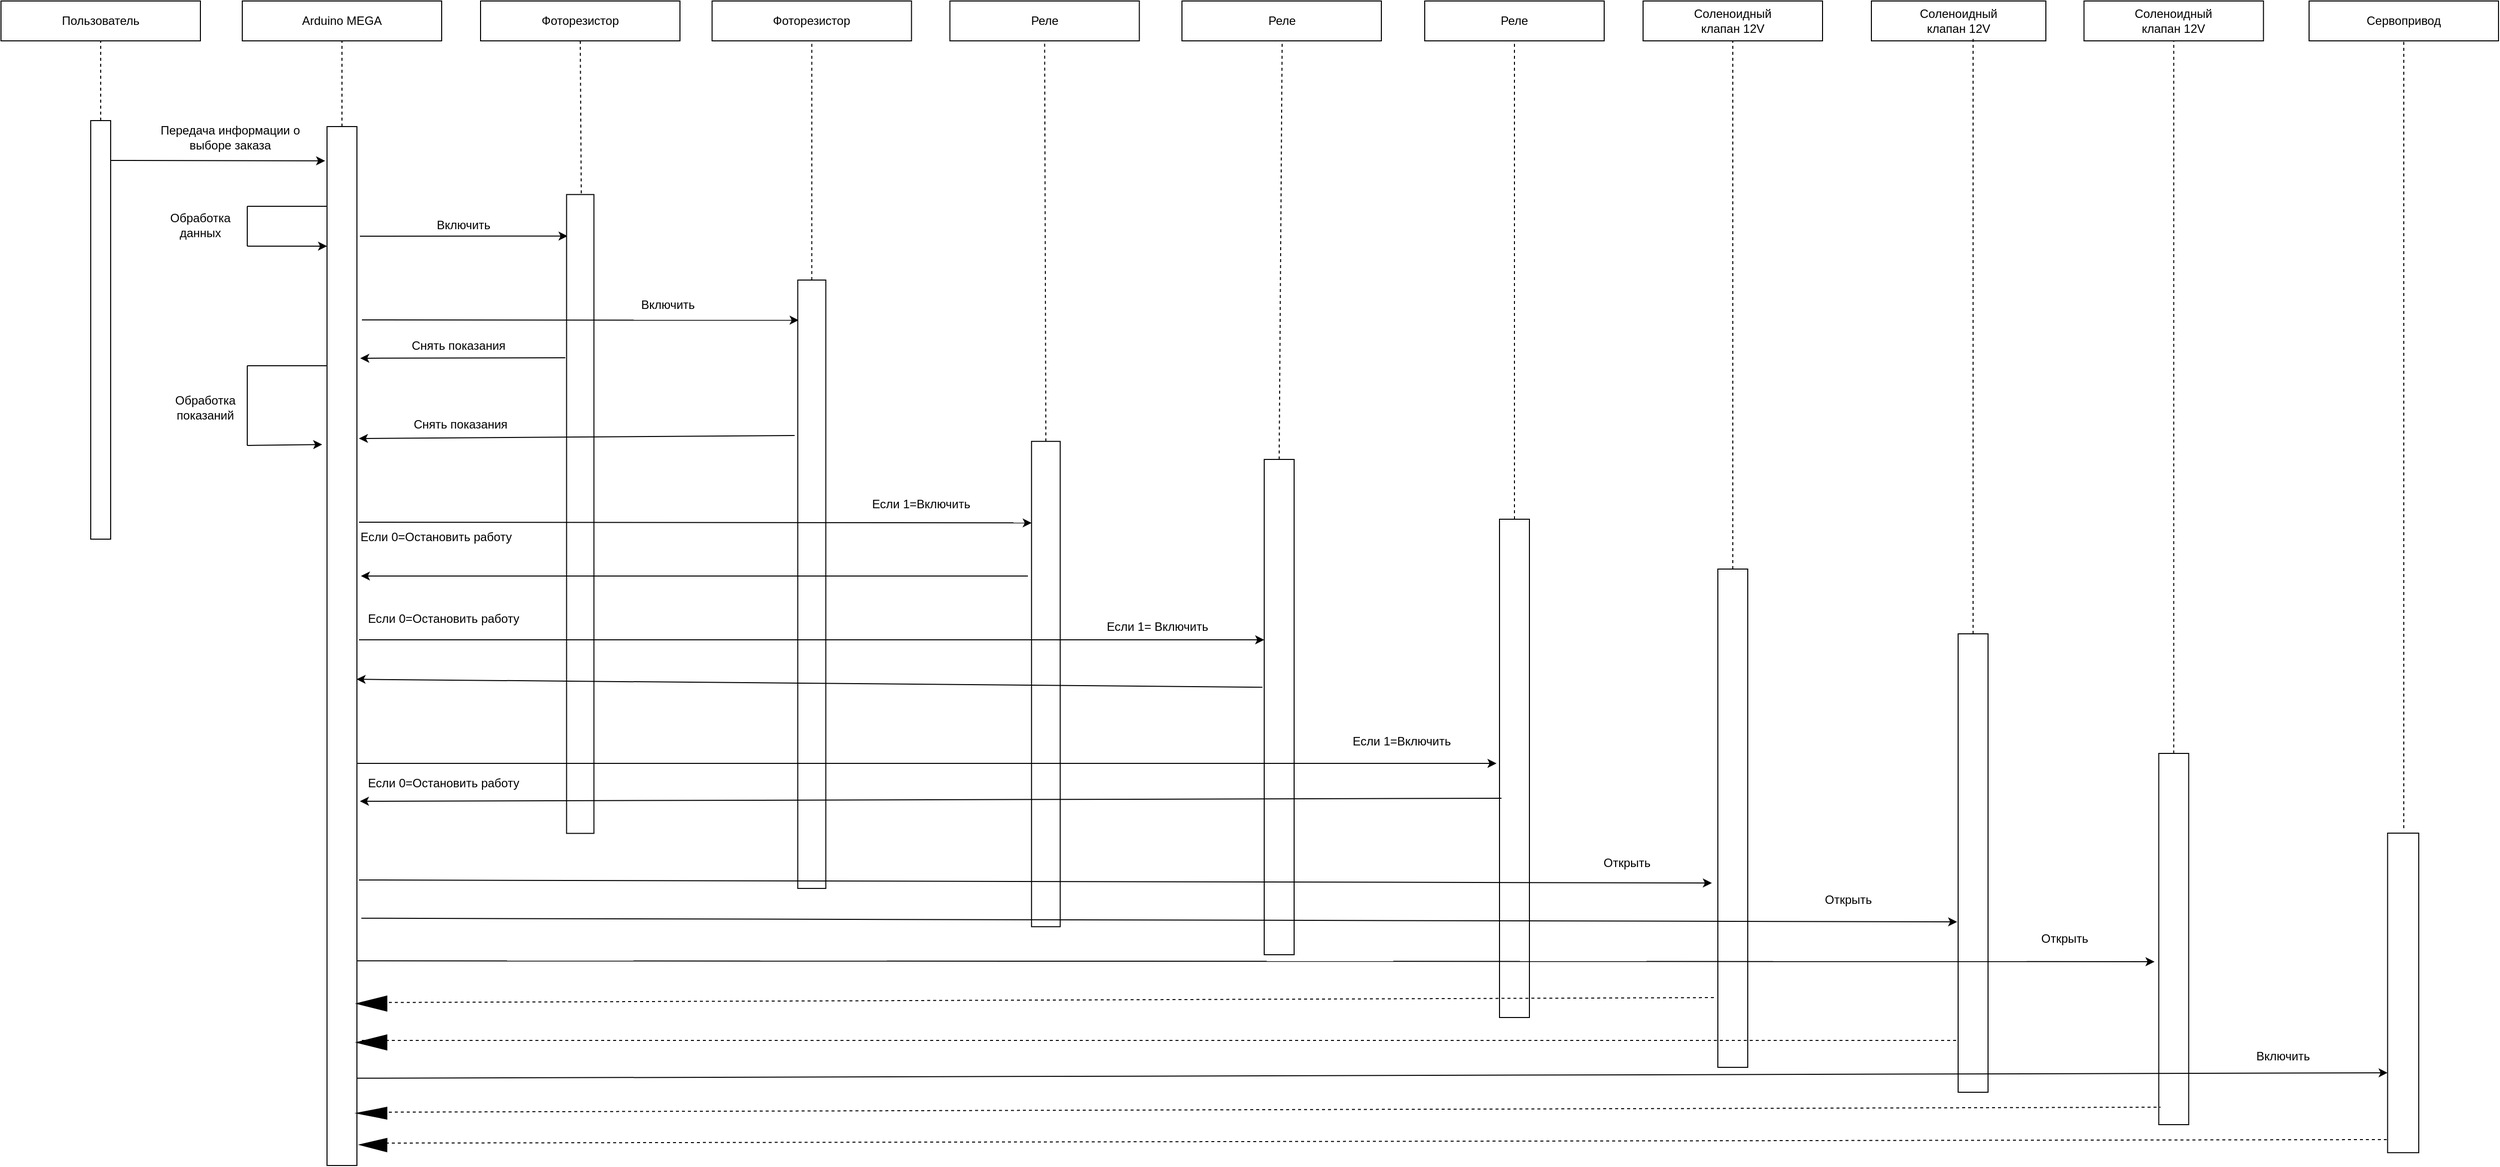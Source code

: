 <mxfile version="26.0.11">
  <diagram name="Страница — 1" id="V5dN5y3LcQ9VdGCVBi28">
    <mxGraphModel dx="1715" dy="743" grid="0" gridSize="10" guides="1" tooltips="1" connect="1" arrows="1" fold="1" page="1" pageScale="1" pageWidth="3300" pageHeight="4681" background="none" math="0" shadow="0">
      <root>
        <mxCell id="0" />
        <mxCell id="1" parent="0" />
        <mxCell id="sM11ofvP-9TDLn3Tv2qv-1" value="Пользователь" style="rounded=0;whiteSpace=wrap;html=1;" parent="1" vertex="1">
          <mxGeometry x="60" y="120" width="200" height="40" as="geometry" />
        </mxCell>
        <mxCell id="sM11ofvP-9TDLn3Tv2qv-2" value="" style="endArrow=none;dashed=1;html=1;rounded=0;" parent="1" edge="1">
          <mxGeometry width="50" height="50" relative="1" as="geometry">
            <mxPoint x="160" y="240" as="sourcePoint" />
            <mxPoint x="160" y="160" as="targetPoint" />
          </mxGeometry>
        </mxCell>
        <mxCell id="sM11ofvP-9TDLn3Tv2qv-3" value="" style="rounded=0;whiteSpace=wrap;html=1;rotation=-90;" parent="1" vertex="1">
          <mxGeometry x="-50" y="440" width="420" height="20" as="geometry" />
        </mxCell>
        <mxCell id="sM11ofvP-9TDLn3Tv2qv-4" value="" style="endArrow=classic;html=1;rounded=0;" parent="1" source="sM11ofvP-9TDLn3Tv2qv-7" edge="1">
          <mxGeometry width="50" height="50" relative="1" as="geometry">
            <mxPoint x="-3" y="286" as="sourcePoint" />
            <mxPoint x="387" y="286" as="targetPoint" />
          </mxGeometry>
        </mxCell>
        <mxCell id="sM11ofvP-9TDLn3Tv2qv-5" value="Передача информации о выборе заказа" style="text;html=1;align=center;verticalAlign=middle;whiteSpace=wrap;rounded=0;" parent="1" vertex="1">
          <mxGeometry x="205" y="242" width="170" height="30" as="geometry" />
        </mxCell>
        <mxCell id="sM11ofvP-9TDLn3Tv2qv-8" value="" style="endArrow=classic;html=1;rounded=0;entryX=0.967;entryY=-0.064;entryDx=0;entryDy=0;entryPerimeter=0;" parent="1" edge="1" target="sM11ofvP-9TDLn3Tv2qv-7">
          <mxGeometry width="50" height="50" relative="1" as="geometry">
            <mxPoint x="170" y="280" as="sourcePoint" />
            <mxPoint x="557" y="280" as="targetPoint" />
          </mxGeometry>
        </mxCell>
        <mxCell id="sM11ofvP-9TDLn3Tv2qv-7" value="" style="rounded=0;whiteSpace=wrap;html=1;rotation=-90;" parent="1" vertex="1">
          <mxGeometry x="-119.25" y="752.25" width="1042.5" height="30" as="geometry" />
        </mxCell>
        <mxCell id="sM11ofvP-9TDLn3Tv2qv-9" value="" style="endArrow=none;dashed=1;html=1;rounded=0;exitX=1;exitY=0.5;exitDx=0;exitDy=0;entryX=0.5;entryY=1;entryDx=0;entryDy=0;" parent="1" edge="1" target="o5CKal_ypGGCemgisbKP-1" source="sM11ofvP-9TDLn3Tv2qv-7">
          <mxGeometry width="50" height="50" relative="1" as="geometry">
            <mxPoint x="415.72" y="248" as="sourcePoint" />
            <mxPoint x="415.72" y="168" as="targetPoint" />
            <Array as="points" />
          </mxGeometry>
        </mxCell>
        <mxCell id="sM11ofvP-9TDLn3Tv2qv-11" value="" style="endArrow=none;html=1;rounded=0;" parent="1" edge="1">
          <mxGeometry width="50" height="50" relative="1" as="geometry">
            <mxPoint x="307" y="326" as="sourcePoint" />
            <mxPoint x="387" y="326" as="targetPoint" />
            <Array as="points">
              <mxPoint x="347" y="326" />
            </Array>
          </mxGeometry>
        </mxCell>
        <mxCell id="sM11ofvP-9TDLn3Tv2qv-13" value="" style="endArrow=classic;html=1;rounded=0;" parent="1" edge="1">
          <mxGeometry width="50" height="50" relative="1" as="geometry">
            <mxPoint x="307" y="366" as="sourcePoint" />
            <mxPoint x="387" y="366" as="targetPoint" />
          </mxGeometry>
        </mxCell>
        <mxCell id="sM11ofvP-9TDLn3Tv2qv-14" value="Обработка данных" style="text;html=1;align=center;verticalAlign=middle;whiteSpace=wrap;rounded=0;" parent="1" vertex="1">
          <mxGeometry x="215" y="330" width="90" height="30" as="geometry" />
        </mxCell>
        <mxCell id="sM11ofvP-9TDLn3Tv2qv-15" value="" style="endArrow=classic;html=1;rounded=0;entryX=0.935;entryY=0.035;entryDx=0;entryDy=0;entryPerimeter=0;" parent="1" target="sM11ofvP-9TDLn3Tv2qv-16" edge="1">
          <mxGeometry width="50" height="50" relative="1" as="geometry">
            <mxPoint x="420" y="356" as="sourcePoint" />
            <mxPoint x="855" y="360" as="targetPoint" />
          </mxGeometry>
        </mxCell>
        <mxCell id="sM11ofvP-9TDLn3Tv2qv-16" value="" style="rounded=0;whiteSpace=wrap;html=1;rotation=-90;" parent="1" vertex="1">
          <mxGeometry x="320.47" y="621" width="641.05" height="27.45" as="geometry" />
        </mxCell>
        <mxCell id="sM11ofvP-9TDLn3Tv2qv-17" value="Фоторезистор" style="rounded=0;whiteSpace=wrap;html=1;" parent="1" vertex="1">
          <mxGeometry x="541" y="120" width="200" height="40" as="geometry" />
        </mxCell>
        <mxCell id="sM11ofvP-9TDLn3Tv2qv-18" value="" style="endArrow=none;dashed=1;html=1;rounded=0;entryX=0.5;entryY=1;entryDx=0;entryDy=0;" parent="1" edge="1" target="sM11ofvP-9TDLn3Tv2qv-17">
          <mxGeometry width="50" height="50" relative="1" as="geometry">
            <mxPoint x="642" y="313" as="sourcePoint" />
            <mxPoint x="657.09" y="153" as="targetPoint" />
            <Array as="points" />
          </mxGeometry>
        </mxCell>
        <mxCell id="sM11ofvP-9TDLn3Tv2qv-19" value="Включить" style="text;html=1;align=center;verticalAlign=middle;whiteSpace=wrap;rounded=0;" parent="1" vertex="1">
          <mxGeometry x="493.8" y="330" width="60" height="30" as="geometry" />
        </mxCell>
        <mxCell id="sM11ofvP-9TDLn3Tv2qv-20" value="" style="endArrow=classic;html=1;rounded=0;entryX=0.934;entryY=0.03;entryDx=0;entryDy=0;entryPerimeter=0;" parent="1" edge="1" target="sM11ofvP-9TDLn3Tv2qv-24">
          <mxGeometry width="50" height="50" relative="1" as="geometry">
            <mxPoint x="422" y="440" as="sourcePoint" />
            <mxPoint x="1160" y="440" as="targetPoint" />
          </mxGeometry>
        </mxCell>
        <mxCell id="sM11ofvP-9TDLn3Tv2qv-22" value="Фоторезистор" style="rounded=0;whiteSpace=wrap;html=1;" parent="1" vertex="1">
          <mxGeometry x="773.23" y="120" width="200" height="40" as="geometry" />
        </mxCell>
        <mxCell id="sM11ofvP-9TDLn3Tv2qv-24" value="" style="rounded=0;whiteSpace=wrap;html=1;rotation=-90;" parent="1" vertex="1">
          <mxGeometry x="568" y="691.18" width="610.45" height="28.12" as="geometry" />
        </mxCell>
        <mxCell id="sM11ofvP-9TDLn3Tv2qv-25" value="" style="endArrow=none;dashed=1;html=1;rounded=0;exitX=1;exitY=0.5;exitDx=0;exitDy=0;entryX=0.5;entryY=1;entryDx=0;entryDy=0;" parent="1" source="sM11ofvP-9TDLn3Tv2qv-24" target="sM11ofvP-9TDLn3Tv2qv-22" edge="1">
          <mxGeometry width="50" height="50" relative="1" as="geometry">
            <mxPoint x="864.16" y="400" as="sourcePoint" />
            <mxPoint x="869.16" y="160" as="targetPoint" />
          </mxGeometry>
        </mxCell>
        <mxCell id="sM11ofvP-9TDLn3Tv2qv-26" value="Включить" style="text;html=1;align=center;verticalAlign=middle;whiteSpace=wrap;rounded=0;" parent="1" vertex="1">
          <mxGeometry x="699.16" y="410" width="60" height="30" as="geometry" />
        </mxCell>
        <mxCell id="sM11ofvP-9TDLn3Tv2qv-30" value="Реле" style="rounded=0;whiteSpace=wrap;html=1;" parent="1" vertex="1">
          <mxGeometry x="1011.75" y="120" width="190" height="40" as="geometry" />
        </mxCell>
        <mxCell id="sM11ofvP-9TDLn3Tv2qv-31" value="" style="endArrow=none;dashed=1;html=1;rounded=0;exitX=1;exitY=0.5;exitDx=0;exitDy=0;entryX=0.5;entryY=1;entryDx=0;entryDy=0;" parent="1" source="sM11ofvP-9TDLn3Tv2qv-29" target="sM11ofvP-9TDLn3Tv2qv-30" edge="1">
          <mxGeometry width="50" height="50" relative="1" as="geometry">
            <mxPoint x="1061.75" y="210" as="sourcePoint" />
            <mxPoint x="1111.75" y="160" as="targetPoint" />
          </mxGeometry>
        </mxCell>
        <mxCell id="sM11ofvP-9TDLn3Tv2qv-32" value="Если 1=Включить" style="text;html=1;align=center;verticalAlign=middle;whiteSpace=wrap;rounded=0;" parent="1" vertex="1">
          <mxGeometry x="923.25" y="610" width="120" height="30" as="geometry" />
        </mxCell>
        <mxCell id="sM11ofvP-9TDLn3Tv2qv-34" value="Реле" style="rounded=0;whiteSpace=wrap;html=1;" parent="1" vertex="1">
          <mxGeometry x="1244.5" y="120" width="200" height="40" as="geometry" />
        </mxCell>
        <mxCell id="sM11ofvP-9TDLn3Tv2qv-35" value="" style="rounded=0;whiteSpace=wrap;html=1;" parent="1" vertex="1">
          <mxGeometry x="1327" y="580" width="30" height="497" as="geometry" />
        </mxCell>
        <mxCell id="sM11ofvP-9TDLn3Tv2qv-36" value="" style="endArrow=none;dashed=1;html=1;rounded=0;exitX=0.5;exitY=0;exitDx=0;exitDy=0;" parent="1" source="sM11ofvP-9TDLn3Tv2qv-35" edge="1">
          <mxGeometry width="50" height="50" relative="1" as="geometry">
            <mxPoint x="1297" y="210" as="sourcePoint" />
            <mxPoint x="1345" y="160" as="targetPoint" />
          </mxGeometry>
        </mxCell>
        <mxCell id="sM11ofvP-9TDLn3Tv2qv-43" value="" style="rounded=0;whiteSpace=wrap;html=1;" parent="1" vertex="1">
          <mxGeometry x="1563" y="640" width="30" height="500" as="geometry" />
        </mxCell>
        <mxCell id="sM11ofvP-9TDLn3Tv2qv-44" value="Реле" style="rounded=0;whiteSpace=wrap;html=1;" parent="1" vertex="1">
          <mxGeometry x="1488" y="120" width="180" height="40" as="geometry" />
        </mxCell>
        <mxCell id="sM11ofvP-9TDLn3Tv2qv-45" value="" style="endArrow=none;dashed=1;html=1;rounded=0;entryX=0.5;entryY=1;entryDx=0;entryDy=0;exitX=0.5;exitY=0;exitDx=0;exitDy=0;" parent="1" source="sM11ofvP-9TDLn3Tv2qv-43" target="sM11ofvP-9TDLn3Tv2qv-44" edge="1">
          <mxGeometry width="50" height="50" relative="1" as="geometry">
            <mxPoint x="1553" y="270" as="sourcePoint" />
            <mxPoint x="1603" y="220" as="targetPoint" />
          </mxGeometry>
        </mxCell>
        <mxCell id="sM11ofvP-9TDLn3Tv2qv-48" value="" style="rounded=0;whiteSpace=wrap;html=1;" parent="1" vertex="1">
          <mxGeometry x="1782" y="690" width="30" height="500" as="geometry" />
        </mxCell>
        <mxCell id="sM11ofvP-9TDLn3Tv2qv-52" value="Соленоидный&lt;div&gt;клапан 12V&lt;/div&gt;" style="rounded=0;whiteSpace=wrap;html=1;" parent="1" vertex="1">
          <mxGeometry x="1707" y="120" width="180" height="40" as="geometry" />
        </mxCell>
        <mxCell id="sM11ofvP-9TDLn3Tv2qv-53" value="" style="endArrow=none;dashed=1;html=1;rounded=0;exitX=0.5;exitY=0;exitDx=0;exitDy=0;entryX=0.5;entryY=1;entryDx=0;entryDy=0;" parent="1" source="sM11ofvP-9TDLn3Tv2qv-48" target="sM11ofvP-9TDLn3Tv2qv-52" edge="1">
          <mxGeometry width="50" height="50" relative="1" as="geometry">
            <mxPoint x="1752" y="210" as="sourcePoint" />
            <mxPoint x="1802" y="160" as="targetPoint" />
          </mxGeometry>
        </mxCell>
        <mxCell id="sM11ofvP-9TDLn3Tv2qv-55" value="" style="rounded=0;whiteSpace=wrap;html=1;" parent="1" vertex="1">
          <mxGeometry x="2023" y="755" width="30" height="460" as="geometry" />
        </mxCell>
        <mxCell id="sM11ofvP-9TDLn3Tv2qv-56" value="Соленоидный&lt;div&gt;клапан 12V&lt;/div&gt;" style="rounded=0;whiteSpace=wrap;html=1;" parent="1" vertex="1">
          <mxGeometry x="1936" y="120" width="175" height="40" as="geometry" />
        </mxCell>
        <mxCell id="sM11ofvP-9TDLn3Tv2qv-57" value="" style="endArrow=none;dashed=1;html=1;rounded=0;entryX=0.5;entryY=1;entryDx=0;entryDy=0;exitX=0.5;exitY=0;exitDx=0;exitDy=0;" parent="1" source="sM11ofvP-9TDLn3Tv2qv-55" edge="1">
          <mxGeometry width="50" height="50" relative="1" as="geometry">
            <mxPoint x="2033" y="755" as="sourcePoint" />
            <mxPoint x="2038" y="155" as="targetPoint" />
          </mxGeometry>
        </mxCell>
        <mxCell id="sM11ofvP-9TDLn3Tv2qv-63" value="" style="rounded=0;whiteSpace=wrap;html=1;rotation=-90;" parent="1" vertex="1">
          <mxGeometry x="2053" y="1046.25" width="372.5" height="30" as="geometry" />
        </mxCell>
        <mxCell id="sM11ofvP-9TDLn3Tv2qv-66" value="Соленоидный&lt;div&gt;клапан 12V&lt;/div&gt;" style="rounded=0;whiteSpace=wrap;html=1;" parent="1" vertex="1">
          <mxGeometry x="2149.25" y="120" width="180" height="40" as="geometry" />
        </mxCell>
        <mxCell id="sM11ofvP-9TDLn3Tv2qv-67" value="" style="endArrow=none;dashed=1;html=1;rounded=0;exitX=1;exitY=0.5;exitDx=0;exitDy=0;entryX=0.5;entryY=1;entryDx=0;entryDy=0;" parent="1" source="sM11ofvP-9TDLn3Tv2qv-63" target="sM11ofvP-9TDLn3Tv2qv-66" edge="1">
          <mxGeometry width="50" height="50" relative="1" as="geometry">
            <mxPoint x="2199.25" y="210" as="sourcePoint" />
            <mxPoint x="2249.25" y="160" as="targetPoint" />
          </mxGeometry>
        </mxCell>
        <mxCell id="sM11ofvP-9TDLn3Tv2qv-68" value="" style="rounded=0;whiteSpace=wrap;html=1;rotation=-90;" parent="1" vertex="1">
          <mxGeometry x="2309.07" y="1099.69" width="320.63" height="31.25" as="geometry" />
        </mxCell>
        <mxCell id="sM11ofvP-9TDLn3Tv2qv-69" value="Сервопривод" style="rounded=0;whiteSpace=wrap;html=1;" parent="1" vertex="1">
          <mxGeometry x="2375" y="120" width="190" height="40" as="geometry" />
        </mxCell>
        <mxCell id="sM11ofvP-9TDLn3Tv2qv-70" value="" style="endArrow=none;dashed=1;html=1;rounded=0;entryX=0.5;entryY=1;entryDx=0;entryDy=0;" parent="1" target="sM11ofvP-9TDLn3Tv2qv-69" edge="1">
          <mxGeometry width="50" height="50" relative="1" as="geometry">
            <mxPoint x="2470" y="950" as="sourcePoint" />
            <mxPoint x="2520" y="900" as="targetPoint" />
          </mxGeometry>
        </mxCell>
        <mxCell id="sM11ofvP-9TDLn3Tv2qv-29" value="" style="rounded=0;whiteSpace=wrap;html=1;rotation=-90;" parent="1" vertex="1">
          <mxGeometry x="864.5" y="791" width="487" height="28.75" as="geometry" />
        </mxCell>
        <mxCell id="fy--uOW-poUbjtwPTkG2-3" value="" style="endArrow=classic;html=1;rounded=0;entryX=0.777;entryY=1.112;entryDx=0;entryDy=0;entryPerimeter=0;" parent="1" edge="1" target="sM11ofvP-9TDLn3Tv2qv-7">
          <mxGeometry width="50" height="50" relative="1" as="geometry">
            <mxPoint x="626" y="478" as="sourcePoint" />
            <mxPoint x="598" y="485" as="targetPoint" />
          </mxGeometry>
        </mxCell>
        <mxCell id="fy--uOW-poUbjtwPTkG2-5" value="Снять показания" style="text;html=1;align=center;verticalAlign=middle;whiteSpace=wrap;rounded=0;" parent="1" vertex="1">
          <mxGeometry x="464" y="451" width="110" height="30" as="geometry" />
        </mxCell>
        <mxCell id="fy--uOW-poUbjtwPTkG2-6" value="" style="endArrow=classic;html=1;rounded=0;" parent="1" edge="1">
          <mxGeometry width="50" height="50" relative="1" as="geometry">
            <mxPoint x="856" y="556" as="sourcePoint" />
            <mxPoint x="419" y="559" as="targetPoint" />
          </mxGeometry>
        </mxCell>
        <mxCell id="fy--uOW-poUbjtwPTkG2-7" value="Снять показания" style="text;html=1;align=center;verticalAlign=middle;whiteSpace=wrap;rounded=0;" parent="1" vertex="1">
          <mxGeometry x="466.3" y="530" width="110" height="30" as="geometry" />
        </mxCell>
        <mxCell id="fy--uOW-poUbjtwPTkG2-8" value="" style="endArrow=none;html=1;rounded=0;" parent="1" edge="1">
          <mxGeometry width="50" height="50" relative="1" as="geometry">
            <mxPoint x="307" y="366" as="sourcePoint" />
            <mxPoint x="307" y="326" as="targetPoint" />
          </mxGeometry>
        </mxCell>
        <mxCell id="fy--uOW-poUbjtwPTkG2-10" value="" style="endArrow=none;html=1;rounded=0;" parent="1" edge="1">
          <mxGeometry width="50" height="50" relative="1" as="geometry">
            <mxPoint x="307" y="486" as="sourcePoint" />
            <mxPoint x="387" y="486" as="targetPoint" />
          </mxGeometry>
        </mxCell>
        <mxCell id="fy--uOW-poUbjtwPTkG2-11" value="" style="endArrow=none;html=1;rounded=0;" parent="1" edge="1">
          <mxGeometry width="50" height="50" relative="1" as="geometry">
            <mxPoint x="307" y="566" as="sourcePoint" />
            <mxPoint x="307" y="486" as="targetPoint" />
          </mxGeometry>
        </mxCell>
        <mxCell id="fy--uOW-poUbjtwPTkG2-12" value="" style="endArrow=classic;html=1;rounded=0;entryX=0.694;entryY=-0.161;entryDx=0;entryDy=0;entryPerimeter=0;" parent="1" target="sM11ofvP-9TDLn3Tv2qv-7" edge="1">
          <mxGeometry width="50" height="50" relative="1" as="geometry">
            <mxPoint x="307" y="566" as="sourcePoint" />
            <mxPoint x="387" y="558.5" as="targetPoint" />
          </mxGeometry>
        </mxCell>
        <mxCell id="fy--uOW-poUbjtwPTkG2-13" value="Обработка показаний" style="text;html=1;align=center;verticalAlign=middle;whiteSpace=wrap;rounded=0;" parent="1" vertex="1">
          <mxGeometry x="235" y="513" width="60" height="30" as="geometry" />
        </mxCell>
        <mxCell id="fy--uOW-poUbjtwPTkG2-14" value="" style="endArrow=classic;html=1;rounded=0;exitX=0;exitY=0;exitDx=0;exitDy=0;entryX=0.832;entryY=0.006;entryDx=0;entryDy=0;entryPerimeter=0;" parent="1" edge="1" target="sM11ofvP-9TDLn3Tv2qv-29" source="fy--uOW-poUbjtwPTkG2-16">
          <mxGeometry width="50" height="50" relative="1" as="geometry">
            <mxPoint x="590" y="640" as="sourcePoint" />
            <mxPoint x="1480" y="640" as="targetPoint" />
          </mxGeometry>
        </mxCell>
        <mxCell id="fy--uOW-poUbjtwPTkG2-15" value="" style="endArrow=classic;html=1;rounded=0;" parent="1" edge="1">
          <mxGeometry width="50" height="50" relative="1" as="geometry">
            <mxPoint x="1090" y="697" as="sourcePoint" />
            <mxPoint x="421" y="697" as="targetPoint" />
          </mxGeometry>
        </mxCell>
        <mxCell id="fy--uOW-poUbjtwPTkG2-16" value="Если 0=Остановить работу" style="text;html=1;align=center;verticalAlign=middle;whiteSpace=wrap;rounded=0;" parent="1" vertex="1">
          <mxGeometry x="419" y="643" width="155" height="30" as="geometry" />
        </mxCell>
        <mxCell id="fy--uOW-poUbjtwPTkG2-17" value="" style="endArrow=classic;html=1;rounded=0;" parent="1" edge="1">
          <mxGeometry width="50" height="50" relative="1" as="geometry">
            <mxPoint x="419" y="761" as="sourcePoint" />
            <mxPoint x="1327" y="761" as="targetPoint" />
          </mxGeometry>
        </mxCell>
        <mxCell id="fy--uOW-poUbjtwPTkG2-18" value="Если 1= Включить" style="text;html=1;align=center;verticalAlign=middle;whiteSpace=wrap;rounded=0;" parent="1" vertex="1">
          <mxGeometry x="1160" y="733" width="120" height="30" as="geometry" />
        </mxCell>
        <mxCell id="fy--uOW-poUbjtwPTkG2-20" value="" style="endArrow=classic;html=1;rounded=0;entryX=0.468;entryY=0.989;entryDx=0;entryDy=0;entryPerimeter=0;exitX=-0.059;exitY=0.46;exitDx=0;exitDy=0;exitPerimeter=0;" parent="1" edge="1" target="sM11ofvP-9TDLn3Tv2qv-7" source="sM11ofvP-9TDLn3Tv2qv-35">
          <mxGeometry width="50" height="50" relative="1" as="geometry">
            <mxPoint x="1800" y="799.57" as="sourcePoint" />
            <mxPoint x="590" y="800" as="targetPoint" />
          </mxGeometry>
        </mxCell>
        <mxCell id="fy--uOW-poUbjtwPTkG2-22" value="Если 0=Остановить работу" style="text;html=1;align=center;verticalAlign=middle;whiteSpace=wrap;rounded=0;" parent="1" vertex="1">
          <mxGeometry x="414" y="725" width="180" height="30" as="geometry" />
        </mxCell>
        <mxCell id="fy--uOW-poUbjtwPTkG2-23" value="" style="endArrow=classic;html=1;rounded=0;exitX=0.387;exitY=1.016;exitDx=0;exitDy=0;exitPerimeter=0;" parent="1" source="sM11ofvP-9TDLn3Tv2qv-7" edge="1">
          <mxGeometry width="50" height="50" relative="1" as="geometry">
            <mxPoint x="596.24" y="878.75" as="sourcePoint" />
            <mxPoint x="1560" y="885" as="targetPoint" />
          </mxGeometry>
        </mxCell>
        <mxCell id="fy--uOW-poUbjtwPTkG2-25" value="Если 1=Включить" style="text;html=1;align=center;verticalAlign=middle;whiteSpace=wrap;rounded=0;" parent="1" vertex="1">
          <mxGeometry x="1405" y="848" width="120" height="30" as="geometry" />
        </mxCell>
        <mxCell id="fy--uOW-poUbjtwPTkG2-27" value="" style="endArrow=classic;html=1;rounded=0;" parent="1" edge="1">
          <mxGeometry width="50" height="50" relative="1" as="geometry">
            <mxPoint x="1565" y="920" as="sourcePoint" />
            <mxPoint x="420" y="923" as="targetPoint" />
          </mxGeometry>
        </mxCell>
        <mxCell id="fy--uOW-poUbjtwPTkG2-28" value="Если 0=Остановить работу" style="text;html=1;align=center;verticalAlign=middle;whiteSpace=wrap;rounded=0;" parent="1" vertex="1">
          <mxGeometry x="414" y="890" width="180" height="30" as="geometry" />
        </mxCell>
        <mxCell id="fy--uOW-poUbjtwPTkG2-30" value="" style="endArrow=classic;html=1;rounded=0;" parent="1" edge="1">
          <mxGeometry width="50" height="50" relative="1" as="geometry">
            <mxPoint x="419" y="1002" as="sourcePoint" />
            <mxPoint x="1776" y="1005" as="targetPoint" />
          </mxGeometry>
        </mxCell>
        <mxCell id="fy--uOW-poUbjtwPTkG2-31" value="Открыть" style="text;html=1;align=center;verticalAlign=middle;whiteSpace=wrap;rounded=0;" parent="1" vertex="1">
          <mxGeometry x="1661" y="970" width="60" height="30" as="geometry" />
        </mxCell>
        <mxCell id="fy--uOW-poUbjtwPTkG2-32" value="" style="endArrow=classic;html=1;rounded=0;exitX=0.238;exitY=1.148;exitDx=0;exitDy=0;exitPerimeter=0;" parent="1" edge="1" source="sM11ofvP-9TDLn3Tv2qv-7">
          <mxGeometry width="50" height="50" relative="1" as="geometry">
            <mxPoint x="1830" y="1040" as="sourcePoint" />
            <mxPoint x="2022" y="1044" as="targetPoint" />
          </mxGeometry>
        </mxCell>
        <mxCell id="fy--uOW-poUbjtwPTkG2-33" value="Открыть" style="text;html=1;align=center;verticalAlign=middle;whiteSpace=wrap;rounded=0;" parent="1" vertex="1">
          <mxGeometry x="1883" y="1007" width="60" height="30" as="geometry" />
        </mxCell>
        <mxCell id="fy--uOW-poUbjtwPTkG2-34" value="" style="endArrow=classic;html=1;rounded=0;exitX=0.197;exitY=0.989;exitDx=0;exitDy=0;exitPerimeter=0;" parent="1" edge="1" source="sM11ofvP-9TDLn3Tv2qv-7">
          <mxGeometry width="50" height="50" relative="1" as="geometry">
            <mxPoint x="2150" y="1080" as="sourcePoint" />
            <mxPoint x="2220" y="1084" as="targetPoint" />
          </mxGeometry>
        </mxCell>
        <mxCell id="fy--uOW-poUbjtwPTkG2-35" value="Открыть" style="text;html=1;align=center;verticalAlign=middle;whiteSpace=wrap;rounded=0;" parent="1" vertex="1">
          <mxGeometry x="2100" y="1046.25" width="60" height="30" as="geometry" />
        </mxCell>
        <mxCell id="fy--uOW-poUbjtwPTkG2-37" value="" style="endArrow=classic;html=1;rounded=0;entryX=0.25;entryY=0;entryDx=0;entryDy=0;exitX=0.084;exitY=1;exitDx=0;exitDy=0;exitPerimeter=0;" parent="1" edge="1" target="sM11ofvP-9TDLn3Tv2qv-68" source="sM11ofvP-9TDLn3Tv2qv-7">
          <mxGeometry width="50" height="50" relative="1" as="geometry">
            <mxPoint x="590" y="1201" as="sourcePoint" />
            <mxPoint x="3366.01" y="1201.18" as="targetPoint" />
          </mxGeometry>
        </mxCell>
        <mxCell id="fy--uOW-poUbjtwPTkG2-40" value="Включить" style="text;html=1;align=center;verticalAlign=middle;whiteSpace=wrap;rounded=0;" parent="1" vertex="1">
          <mxGeometry x="2319" y="1164" width="60" height="30" as="geometry" />
        </mxCell>
        <mxCell id="fy--uOW-poUbjtwPTkG2-42" value="" style="endArrow=none;dashed=1;html=1;rounded=0;" parent="1" edge="1">
          <mxGeometry width="50" height="50" relative="1" as="geometry">
            <mxPoint x="431" y="1125" as="sourcePoint" />
            <mxPoint x="1780" y="1120" as="targetPoint" />
          </mxGeometry>
        </mxCell>
        <mxCell id="fy--uOW-poUbjtwPTkG2-44" value="" style="endArrow=none;dashed=1;html=1;rounded=0;" parent="1" edge="1">
          <mxGeometry width="50" height="50" relative="1" as="geometry">
            <mxPoint x="431" y="1235" as="sourcePoint" />
            <mxPoint x="2226" y="1230" as="targetPoint" />
          </mxGeometry>
        </mxCell>
        <mxCell id="fy--uOW-poUbjtwPTkG2-45" value="" style="endArrow=none;dashed=1;html=1;rounded=0;entryX=0.041;entryY=-0.029;entryDx=0;entryDy=0;entryPerimeter=0;" parent="1" edge="1" target="sM11ofvP-9TDLn3Tv2qv-68">
          <mxGeometry width="50" height="50" relative="1" as="geometry">
            <mxPoint x="440" y="1266" as="sourcePoint" />
            <mxPoint x="3360" y="1260" as="targetPoint" />
          </mxGeometry>
        </mxCell>
        <mxCell id="fy--uOW-poUbjtwPTkG2-47" value="" style="shape=mxgraph.arrows2.wedgeArrow;html=1;bendable=0;startWidth=7.5;fillColor=strokeColor;defaultFillColor=invert;defaultGradientColor=invert;rounded=0;" parent="1" edge="1">
          <mxGeometry width="100" height="100" relative="1" as="geometry">
            <mxPoint x="447" y="1126" as="sourcePoint" />
            <mxPoint x="417" y="1126" as="targetPoint" />
          </mxGeometry>
        </mxCell>
        <mxCell id="fy--uOW-poUbjtwPTkG2-48" value="" style="shape=mxgraph.arrows2.wedgeArrow;html=1;bendable=0;startWidth=7.5;fillColor=strokeColor;defaultFillColor=invert;defaultGradientColor=invert;rounded=0;" parent="1" edge="1">
          <mxGeometry width="100" height="100" relative="1" as="geometry">
            <mxPoint x="447" y="1165" as="sourcePoint" />
            <mxPoint x="417" y="1165" as="targetPoint" />
            <Array as="points">
              <mxPoint x="417" y="1165" />
            </Array>
          </mxGeometry>
        </mxCell>
        <mxCell id="fy--uOW-poUbjtwPTkG2-51" value="" style="shape=mxgraph.arrows2.wedgeArrow;html=1;bendable=0;startWidth=5.833;fillColor=strokeColor;defaultFillColor=invert;defaultGradientColor=invert;rounded=0;" parent="1" edge="1">
          <mxGeometry width="100" height="100" relative="1" as="geometry">
            <mxPoint x="447" y="1236" as="sourcePoint" />
            <mxPoint x="417" y="1236" as="targetPoint" />
          </mxGeometry>
        </mxCell>
        <mxCell id="fy--uOW-poUbjtwPTkG2-52" value="" style="shape=mxgraph.arrows2.wedgeArrow;html=1;bendable=0;startWidth=6.667;fillColor=strokeColor;defaultFillColor=invert;defaultGradientColor=invert;rounded=0;entryX=0.02;entryY=1.1;entryDx=0;entryDy=0;entryPerimeter=0;" parent="1" target="sM11ofvP-9TDLn3Tv2qv-7" edge="1">
          <mxGeometry width="100" height="100" relative="1" as="geometry">
            <mxPoint x="447" y="1268" as="sourcePoint" />
            <mxPoint x="627" y="1086" as="targetPoint" />
          </mxGeometry>
        </mxCell>
        <mxCell id="o5CKal_ypGGCemgisbKP-1" value="Arduino MEGA" style="rounded=0;whiteSpace=wrap;html=1;align=center;" parent="1" vertex="1">
          <mxGeometry x="302" y="120" width="200" height="40" as="geometry" />
        </mxCell>
        <mxCell id="5HLPq2EegSu9jOdbcZM2-7" value="" style="endArrow=none;dashed=1;html=1;rounded=0;" edge="1" parent="1">
          <mxGeometry width="50" height="50" relative="1" as="geometry">
            <mxPoint x="422" y="1163" as="sourcePoint" />
            <mxPoint x="2022" y="1163" as="targetPoint" />
          </mxGeometry>
        </mxCell>
      </root>
    </mxGraphModel>
  </diagram>
</mxfile>
